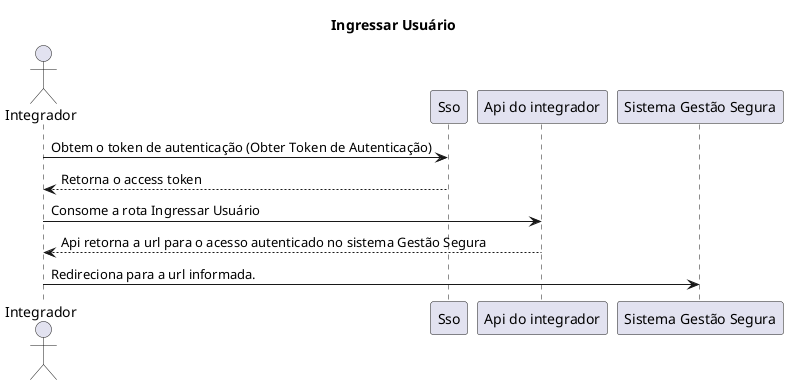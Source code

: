 @startuml
title Ingressar Usuário
actor Integrador
participant "Sso" as Sso
participant "Api do integrador" as ApiIntegrador
participant "Sistema Gestão Segura" as GestaoSegura

Integrador -> Sso: Obtem o token de autenticação (Obter Token de Autenticação)
Sso --> Integrador: Retorna o access token

Integrador -> ApiIntegrador: Consome a rota Ingressar Usuário
ApiIntegrador --> Integrador: Api retorna a url para o acesso autenticado no sistema Gestão Segura
Integrador -> GestaoSegura: Redireciona para a url informada.
@enduml